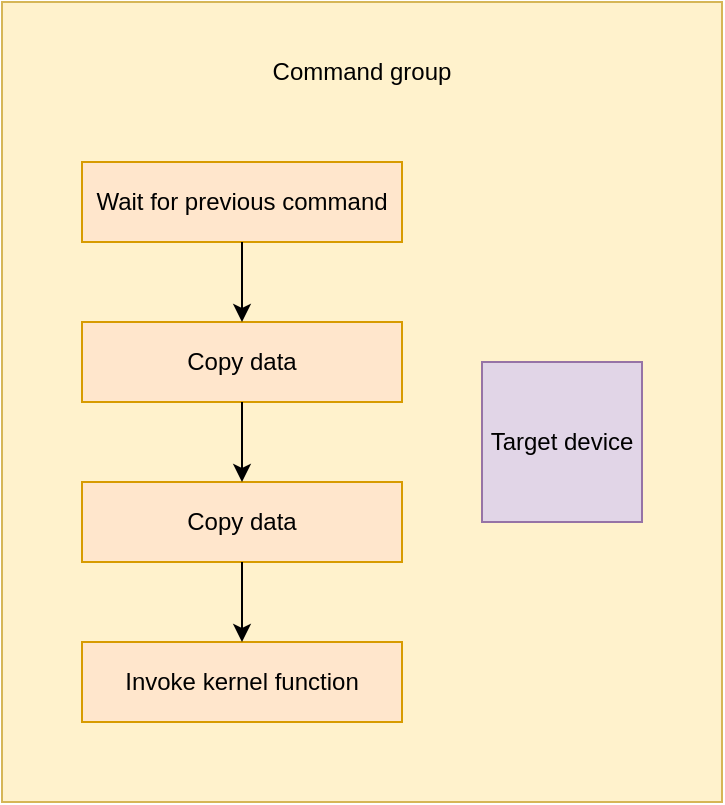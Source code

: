 <mxfile version="13.6.2" type="device"><diagram id="t3KnCuKoPFR6UIoQXWWL" name="Page-1"><mxGraphModel dx="1086" dy="806" grid="1" gridSize="10" guides="1" tooltips="1" connect="1" arrows="1" fold="1" page="1" pageScale="1" pageWidth="827" pageHeight="1169" math="0" shadow="0"><root><mxCell id="0"/><mxCell id="1" parent="0"/><mxCell id="O2F7jlkJ1xB8wyqYaKS5-2" value="Command group&lt;br&gt;&lt;br&gt;&lt;br&gt;&lt;br&gt;&lt;br&gt;&lt;br&gt;&lt;br&gt;&lt;br&gt;&lt;br&gt;&lt;br&gt;&lt;br&gt;&lt;br&gt;&lt;br&gt;&lt;br&gt;&lt;br&gt;&lt;br&gt;&lt;br&gt;&lt;br&gt;&lt;br&gt;&lt;br&gt;&lt;br&gt;&lt;br&gt;&lt;br&gt;&lt;br&gt;" style="rounded=0;whiteSpace=wrap;html=1;fillColor=#fff2cc;strokeColor=#d6b656;" parent="1" vertex="1"><mxGeometry x="40" y="40" width="360" height="400" as="geometry"/></mxCell><mxCell id="sNAkDgXG1Y0XH0v4BA09-2" value="Invoke kernel function" style="rounded=0;whiteSpace=wrap;html=1;fillColor=#ffe6cc;strokeColor=#d79b00;" vertex="1" parent="1"><mxGeometry x="80" y="360" width="160" height="40" as="geometry"/></mxCell><mxCell id="sNAkDgXG1Y0XH0v4BA09-3" value="Copy data" style="rounded=0;whiteSpace=wrap;html=1;fillColor=#ffe6cc;strokeColor=#d79b00;" vertex="1" parent="1"><mxGeometry x="80" y="280" width="160" height="40" as="geometry"/></mxCell><mxCell id="sNAkDgXG1Y0XH0v4BA09-4" value="Copy data" style="rounded=0;whiteSpace=wrap;html=1;fillColor=#ffe6cc;strokeColor=#d79b00;" vertex="1" parent="1"><mxGeometry x="80" y="200" width="160" height="40" as="geometry"/></mxCell><mxCell id="sNAkDgXG1Y0XH0v4BA09-5" value="" style="endArrow=classic;html=1;entryX=0.5;entryY=0;entryDx=0;entryDy=0;exitX=0.5;exitY=1;exitDx=0;exitDy=0;" edge="1" parent="1" source="sNAkDgXG1Y0XH0v4BA09-3" target="sNAkDgXG1Y0XH0v4BA09-2"><mxGeometry width="50" height="50" relative="1" as="geometry"><mxPoint x="70" y="400" as="sourcePoint"/><mxPoint x="120" y="350" as="targetPoint"/></mxGeometry></mxCell><mxCell id="sNAkDgXG1Y0XH0v4BA09-6" value="" style="endArrow=classic;html=1;exitX=0.5;exitY=1;exitDx=0;exitDy=0;entryX=0.5;entryY=0;entryDx=0;entryDy=0;" edge="1" parent="1" source="sNAkDgXG1Y0XH0v4BA09-4" target="sNAkDgXG1Y0XH0v4BA09-3"><mxGeometry width="50" height="50" relative="1" as="geometry"><mxPoint x="170" y="330" as="sourcePoint"/><mxPoint x="100" y="260" as="targetPoint"/></mxGeometry></mxCell><mxCell id="sNAkDgXG1Y0XH0v4BA09-7" value="Wait for previous command" style="rounded=0;whiteSpace=wrap;html=1;fillColor=#ffe6cc;strokeColor=#d79b00;" vertex="1" parent="1"><mxGeometry x="80" y="120" width="160" height="40" as="geometry"/></mxCell><mxCell id="sNAkDgXG1Y0XH0v4BA09-8" value="" style="endArrow=classic;html=1;exitX=0.5;exitY=1;exitDx=0;exitDy=0;entryX=0.5;entryY=0;entryDx=0;entryDy=0;" edge="1" parent="1" source="sNAkDgXG1Y0XH0v4BA09-7" target="sNAkDgXG1Y0XH0v4BA09-4"><mxGeometry width="50" height="50" relative="1" as="geometry"><mxPoint x="170" y="250" as="sourcePoint"/><mxPoint x="270" y="190" as="targetPoint"/></mxGeometry></mxCell><mxCell id="sNAkDgXG1Y0XH0v4BA09-10" value="Target device" style="rounded=0;whiteSpace=wrap;html=1;fillColor=#e1d5e7;strokeColor=#9673a6;" vertex="1" parent="1"><mxGeometry x="280" y="220" width="80" height="80" as="geometry"/></mxCell></root></mxGraphModel></diagram></mxfile>